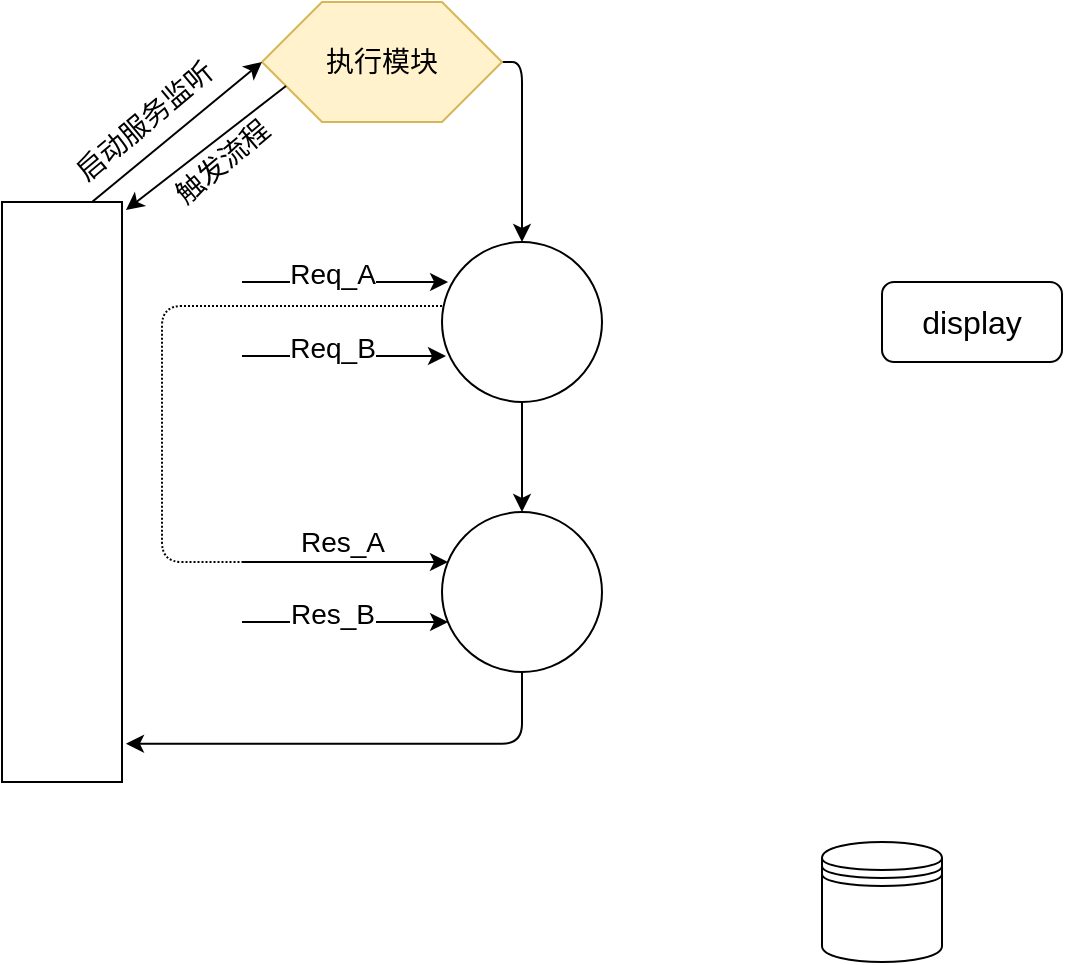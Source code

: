<mxfile version="11.0.8" type="github"><diagram id="VZyGnJ_7kikUlAHDWymS" name="第 1 页"><mxGraphModel dx="1112" dy="707" grid="1" gridSize="10" guides="1" tooltips="1" connect="1" arrows="1" fold="1" page="1" pageScale="1" pageWidth="827" pageHeight="1169" math="0" shadow="0"><root><mxCell id="0"/><mxCell id="1" parent="0"/><mxCell id="MhvmjAiw_rVNO3m2n6Ua-2" value="" style="rounded=0;whiteSpace=wrap;html=1;" vertex="1" parent="1"><mxGeometry x="100" y="140" width="60" height="290" as="geometry"/></mxCell><mxCell id="MhvmjAiw_rVNO3m2n6Ua-19" value="" style="edgeStyle=orthogonalEdgeStyle;rounded=1;orthogonalLoop=1;jettySize=auto;html=1;fontSize=14;entryX=0.5;entryY=0;entryDx=0;entryDy=0;exitX=1;exitY=0.5;exitDx=0;exitDy=0;" edge="1" parent="1" source="MhvmjAiw_rVNO3m2n6Ua-3" target="MhvmjAiw_rVNO3m2n6Ua-4"><mxGeometry relative="1" as="geometry"><mxPoint x="430" y="70" as="targetPoint"/><Array as="points"><mxPoint x="360" y="70"/></Array></mxGeometry></mxCell><mxCell id="MhvmjAiw_rVNO3m2n6Ua-3" value="执行模块" style="shape=hexagon;perimeter=hexagonPerimeter2;whiteSpace=wrap;html=1;fontSize=14;fillColor=#fff2cc;strokeColor=#d6b656;" vertex="1" parent="1"><mxGeometry x="230" y="40" width="120" height="60" as="geometry"/></mxCell><mxCell id="MhvmjAiw_rVNO3m2n6Ua-4" value="" style="ellipse;whiteSpace=wrap;html=1;aspect=fixed;" vertex="1" parent="1"><mxGeometry x="320" y="160" width="80" height="80" as="geometry"/></mxCell><mxCell id="MhvmjAiw_rVNO3m2n6Ua-22" value="" style="edgeStyle=orthogonalEdgeStyle;rounded=1;orthogonalLoop=1;jettySize=auto;html=1;fontSize=14;entryX=1.033;entryY=0.934;entryDx=0;entryDy=0;entryPerimeter=0;exitX=0.5;exitY=1;exitDx=0;exitDy=0;" edge="1" parent="1" source="MhvmjAiw_rVNO3m2n6Ua-5" target="MhvmjAiw_rVNO3m2n6Ua-2"><mxGeometry relative="1" as="geometry"><mxPoint x="360" y="455" as="targetPoint"/><Array as="points"><mxPoint x="360" y="411"/></Array></mxGeometry></mxCell><mxCell id="MhvmjAiw_rVNO3m2n6Ua-5" value="" style="ellipse;whiteSpace=wrap;html=1;aspect=fixed;" vertex="1" parent="1"><mxGeometry x="320" y="295" width="80" height="80" as="geometry"/></mxCell><mxCell id="MhvmjAiw_rVNO3m2n6Ua-6" value="display" style="rounded=1;whiteSpace=wrap;html=1;fontSize=16;" vertex="1" parent="1"><mxGeometry x="540" y="180" width="90" height="40" as="geometry"/></mxCell><mxCell id="MhvmjAiw_rVNO3m2n6Ua-7" value="" style="shape=datastore;whiteSpace=wrap;html=1;fontSize=16;" vertex="1" parent="1"><mxGeometry x="510" y="460" width="60" height="60" as="geometry"/></mxCell><mxCell id="MhvmjAiw_rVNO3m2n6Ua-8" value="" style="endArrow=classic;html=1;fontSize=14;exitX=0.75;exitY=0;exitDx=0;exitDy=0;entryX=0;entryY=0.5;entryDx=0;entryDy=0;" edge="1" parent="1" source="MhvmjAiw_rVNO3m2n6Ua-2" target="MhvmjAiw_rVNO3m2n6Ua-3"><mxGeometry width="50" height="50" relative="1" as="geometry"><mxPoint x="90" y="590" as="sourcePoint"/><mxPoint x="140" y="540" as="targetPoint"/></mxGeometry></mxCell><mxCell id="MhvmjAiw_rVNO3m2n6Ua-10" value="启动服务监听" style="text;html=1;resizable=0;points=[];align=center;verticalAlign=middle;labelBackgroundColor=#ffffff;fontSize=14;rotation=-40;" vertex="1" connectable="0" parent="MhvmjAiw_rVNO3m2n6Ua-8"><mxGeometry x="-0.103" y="3" relative="1" as="geometry"><mxPoint x="-11" y="-6.5" as="offset"/></mxGeometry></mxCell><mxCell id="MhvmjAiw_rVNO3m2n6Ua-9" value="" style="endArrow=classic;html=1;fontSize=14;exitX=0;exitY=0.75;exitDx=0;exitDy=0;entryX=1.033;entryY=0.014;entryDx=0;entryDy=0;entryPerimeter=0;" edge="1" parent="1" source="MhvmjAiw_rVNO3m2n6Ua-3" target="MhvmjAiw_rVNO3m2n6Ua-2"><mxGeometry width="50" height="50" relative="1" as="geometry"><mxPoint x="90" y="590" as="sourcePoint"/><mxPoint x="140" y="540" as="targetPoint"/></mxGeometry></mxCell><mxCell id="MhvmjAiw_rVNO3m2n6Ua-11" value="触发流程" style="text;html=1;resizable=0;points=[];align=center;verticalAlign=middle;labelBackgroundColor=#ffffff;fontSize=14;rotation=-40;" vertex="1" connectable="0" parent="MhvmjAiw_rVNO3m2n6Ua-9"><mxGeometry x="-0.205" y="3" relative="1" as="geometry"><mxPoint x="-2" y="11" as="offset"/></mxGeometry></mxCell><mxCell id="MhvmjAiw_rVNO3m2n6Ua-12" value="" style="endArrow=classic;html=1;fontSize=14;entryX=0.038;entryY=0.25;entryDx=0;entryDy=0;entryPerimeter=0;" edge="1" parent="1" target="MhvmjAiw_rVNO3m2n6Ua-4"><mxGeometry width="50" height="50" relative="1" as="geometry"><mxPoint x="220" y="180" as="sourcePoint"/><mxPoint x="150" y="540" as="targetPoint"/></mxGeometry></mxCell><mxCell id="MhvmjAiw_rVNO3m2n6Ua-13" value="Req_A" style="text;html=1;resizable=0;points=[];align=center;verticalAlign=middle;labelBackgroundColor=#ffffff;fontSize=14;" vertex="1" connectable="0" parent="MhvmjAiw_rVNO3m2n6Ua-12"><mxGeometry x="-0.127" y="4" relative="1" as="geometry"><mxPoint as="offset"/></mxGeometry></mxCell><mxCell id="MhvmjAiw_rVNO3m2n6Ua-15" value="" style="endArrow=classic;html=1;fontSize=14;entryX=0.025;entryY=0.713;entryDx=0;entryDy=0;entryPerimeter=0;" edge="1" parent="1" target="MhvmjAiw_rVNO3m2n6Ua-4"><mxGeometry width="50" height="50" relative="1" as="geometry"><mxPoint x="220" y="217" as="sourcePoint"/><mxPoint x="303.04" y="219.5" as="targetPoint"/></mxGeometry></mxCell><mxCell id="MhvmjAiw_rVNO3m2n6Ua-16" value="Req_B" style="text;html=1;resizable=0;points=[];align=center;verticalAlign=middle;labelBackgroundColor=#ffffff;fontSize=14;" vertex="1" connectable="0" parent="MhvmjAiw_rVNO3m2n6Ua-15"><mxGeometry x="-0.127" y="4" relative="1" as="geometry"><mxPoint as="offset"/></mxGeometry></mxCell><mxCell id="MhvmjAiw_rVNO3m2n6Ua-20" value="" style="endArrow=classic;html=1;fontSize=14;exitX=0.5;exitY=1;exitDx=0;exitDy=0;entryX=0.5;entryY=0;entryDx=0;entryDy=0;" edge="1" parent="1" source="MhvmjAiw_rVNO3m2n6Ua-4" target="MhvmjAiw_rVNO3m2n6Ua-5"><mxGeometry width="50" height="50" relative="1" as="geometry"><mxPoint x="100" y="590" as="sourcePoint"/><mxPoint x="150" y="540" as="targetPoint"/></mxGeometry></mxCell><mxCell id="MhvmjAiw_rVNO3m2n6Ua-23" value="" style="endArrow=classic;html=1;fontSize=14;" edge="1" parent="1"><mxGeometry width="50" height="50" relative="1" as="geometry"><mxPoint x="220" y="320" as="sourcePoint"/><mxPoint x="323" y="320" as="targetPoint"/></mxGeometry></mxCell><mxCell id="MhvmjAiw_rVNO3m2n6Ua-24" value="Res_A" style="text;html=1;resizable=0;points=[];align=center;verticalAlign=middle;labelBackgroundColor=#ffffff;fontSize=14;" vertex="1" connectable="0" parent="MhvmjAiw_rVNO3m2n6Ua-23"><mxGeometry x="-0.127" y="4" relative="1" as="geometry"><mxPoint x="5" y="-6" as="offset"/></mxGeometry></mxCell><mxCell id="MhvmjAiw_rVNO3m2n6Ua-25" value="" style="endArrow=classic;html=1;fontSize=14;entryX=0.038;entryY=0.25;entryDx=0;entryDy=0;entryPerimeter=0;" edge="1" parent="1"><mxGeometry width="50" height="50" relative="1" as="geometry"><mxPoint x="220" y="350" as="sourcePoint"/><mxPoint x="323.04" y="350" as="targetPoint"/></mxGeometry></mxCell><mxCell id="MhvmjAiw_rVNO3m2n6Ua-26" value="Res_B" style="text;html=1;resizable=0;points=[];align=center;verticalAlign=middle;labelBackgroundColor=#ffffff;fontSize=14;" vertex="1" connectable="0" parent="MhvmjAiw_rVNO3m2n6Ua-25"><mxGeometry x="-0.127" y="4" relative="1" as="geometry"><mxPoint as="offset"/></mxGeometry></mxCell><mxCell id="MhvmjAiw_rVNO3m2n6Ua-30" value="" style="endArrow=none;html=1;fontSize=14;exitX=0;exitY=0.4;exitDx=0;exitDy=0;exitPerimeter=0;edgeStyle=orthogonalEdgeStyle;dashed=1;dashPattern=1 1;endFill=0;" edge="1" parent="1"><mxGeometry width="50" height="50" relative="1" as="geometry"><mxPoint x="320" y="192" as="sourcePoint"/><mxPoint x="320" y="320" as="targetPoint"/><Array as="points"><mxPoint x="180" y="192"/><mxPoint x="180" y="320"/><mxPoint x="320" y="320"/></Array></mxGeometry></mxCell></root></mxGraphModel></diagram></mxfile>